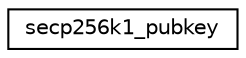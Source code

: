 digraph "Graphical Class Hierarchy"
{
  edge [fontname="Helvetica",fontsize="10",labelfontname="Helvetica",labelfontsize="10"];
  node [fontname="Helvetica",fontsize="10",shape=record];
  rankdir="LR";
  Node0 [label="secp256k1_pubkey",height=0.2,width=0.4,color="black", fillcolor="white", style="filled",URL="$da/dde/structsecp256k1__pubkey.html",tooltip="Opaque data structure that holds a parsed and valid public key. "];
}
